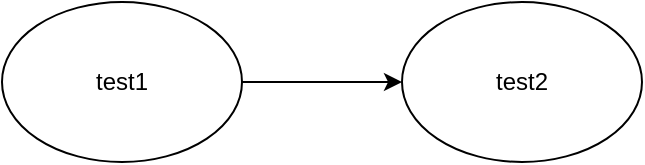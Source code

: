 <mxfile version="24.6.5" type="github">
  <diagram name="第 1 页" id="ehZdt0aZKWeChvJYtBzl">
    <mxGraphModel dx="1434" dy="746" grid="1" gridSize="10" guides="1" tooltips="1" connect="1" arrows="1" fold="1" page="1" pageScale="1" pageWidth="3300" pageHeight="4681" math="0" shadow="0">
      <root>
        <mxCell id="0" />
        <mxCell id="1" parent="0" />
        <mxCell id="c7LZMwPAYwpFlu6BXzad-3" value="" style="edgeStyle=orthogonalEdgeStyle;rounded=0;orthogonalLoop=1;jettySize=auto;html=1;startArrow=none;startFill=0;" edge="1" parent="1" source="c7LZMwPAYwpFlu6BXzad-1" target="c7LZMwPAYwpFlu6BXzad-2">
          <mxGeometry relative="1" as="geometry" />
        </mxCell>
        <mxCell id="c7LZMwPAYwpFlu6BXzad-1" value="test1" style="ellipse;whiteSpace=wrap;html=1;" vertex="1" parent="1">
          <mxGeometry x="310" y="290" width="120" height="80" as="geometry" />
        </mxCell>
        <mxCell id="c7LZMwPAYwpFlu6BXzad-2" value="test2" style="ellipse;whiteSpace=wrap;html=1;" vertex="1" parent="1">
          <mxGeometry x="510" y="290" width="120" height="80" as="geometry" />
        </mxCell>
      </root>
    </mxGraphModel>
  </diagram>
</mxfile>
